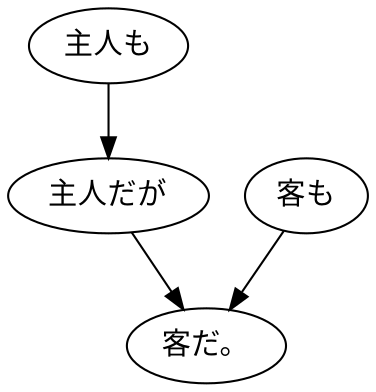 digraph graph5857 {
	node0 [label="主人も"];
	node1 [label="主人だが"];
	node2 [label="客も"];
	node3 [label="客だ。"];
	node0 -> node1;
	node1 -> node3;
	node2 -> node3;
}
